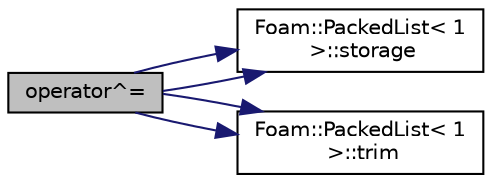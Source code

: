 digraph "operator^="
{
  bgcolor="transparent";
  edge [fontname="Helvetica",fontsize="10",labelfontname="Helvetica",labelfontsize="10"];
  node [fontname="Helvetica",fontsize="10",shape=record];
  rankdir="LR";
  Node156 [label="operator^=",height=0.2,width=0.4,color="black", fillcolor="grey75", style="filled", fontcolor="black"];
  Node156 -> Node157 [color="midnightblue",fontsize="10",style="solid",fontname="Helvetica"];
  Node157 [label="Foam::PackedList\< 1\l \>::storage",height=0.2,width=0.4,color="black",URL="$a27053.html#a1ba396a2fd19fef62a608bf487edb420",tooltip="Return the underlying packed storage. "];
  Node156 -> Node157 [color="midnightblue",fontsize="10",style="solid",fontname="Helvetica"];
  Node156 -> Node158 [color="midnightblue",fontsize="10",style="solid",fontname="Helvetica"];
  Node158 [label="Foam::PackedList\< 1\l \>::trim",height=0.2,width=0.4,color="black",URL="$a27053.html#a5b6f0b4106b5b1f17ba3dc75aa44b79c",tooltip="Trim any trailing zero elements. "];
  Node156 -> Node158 [color="midnightblue",fontsize="10",style="solid",fontname="Helvetica"];
}

